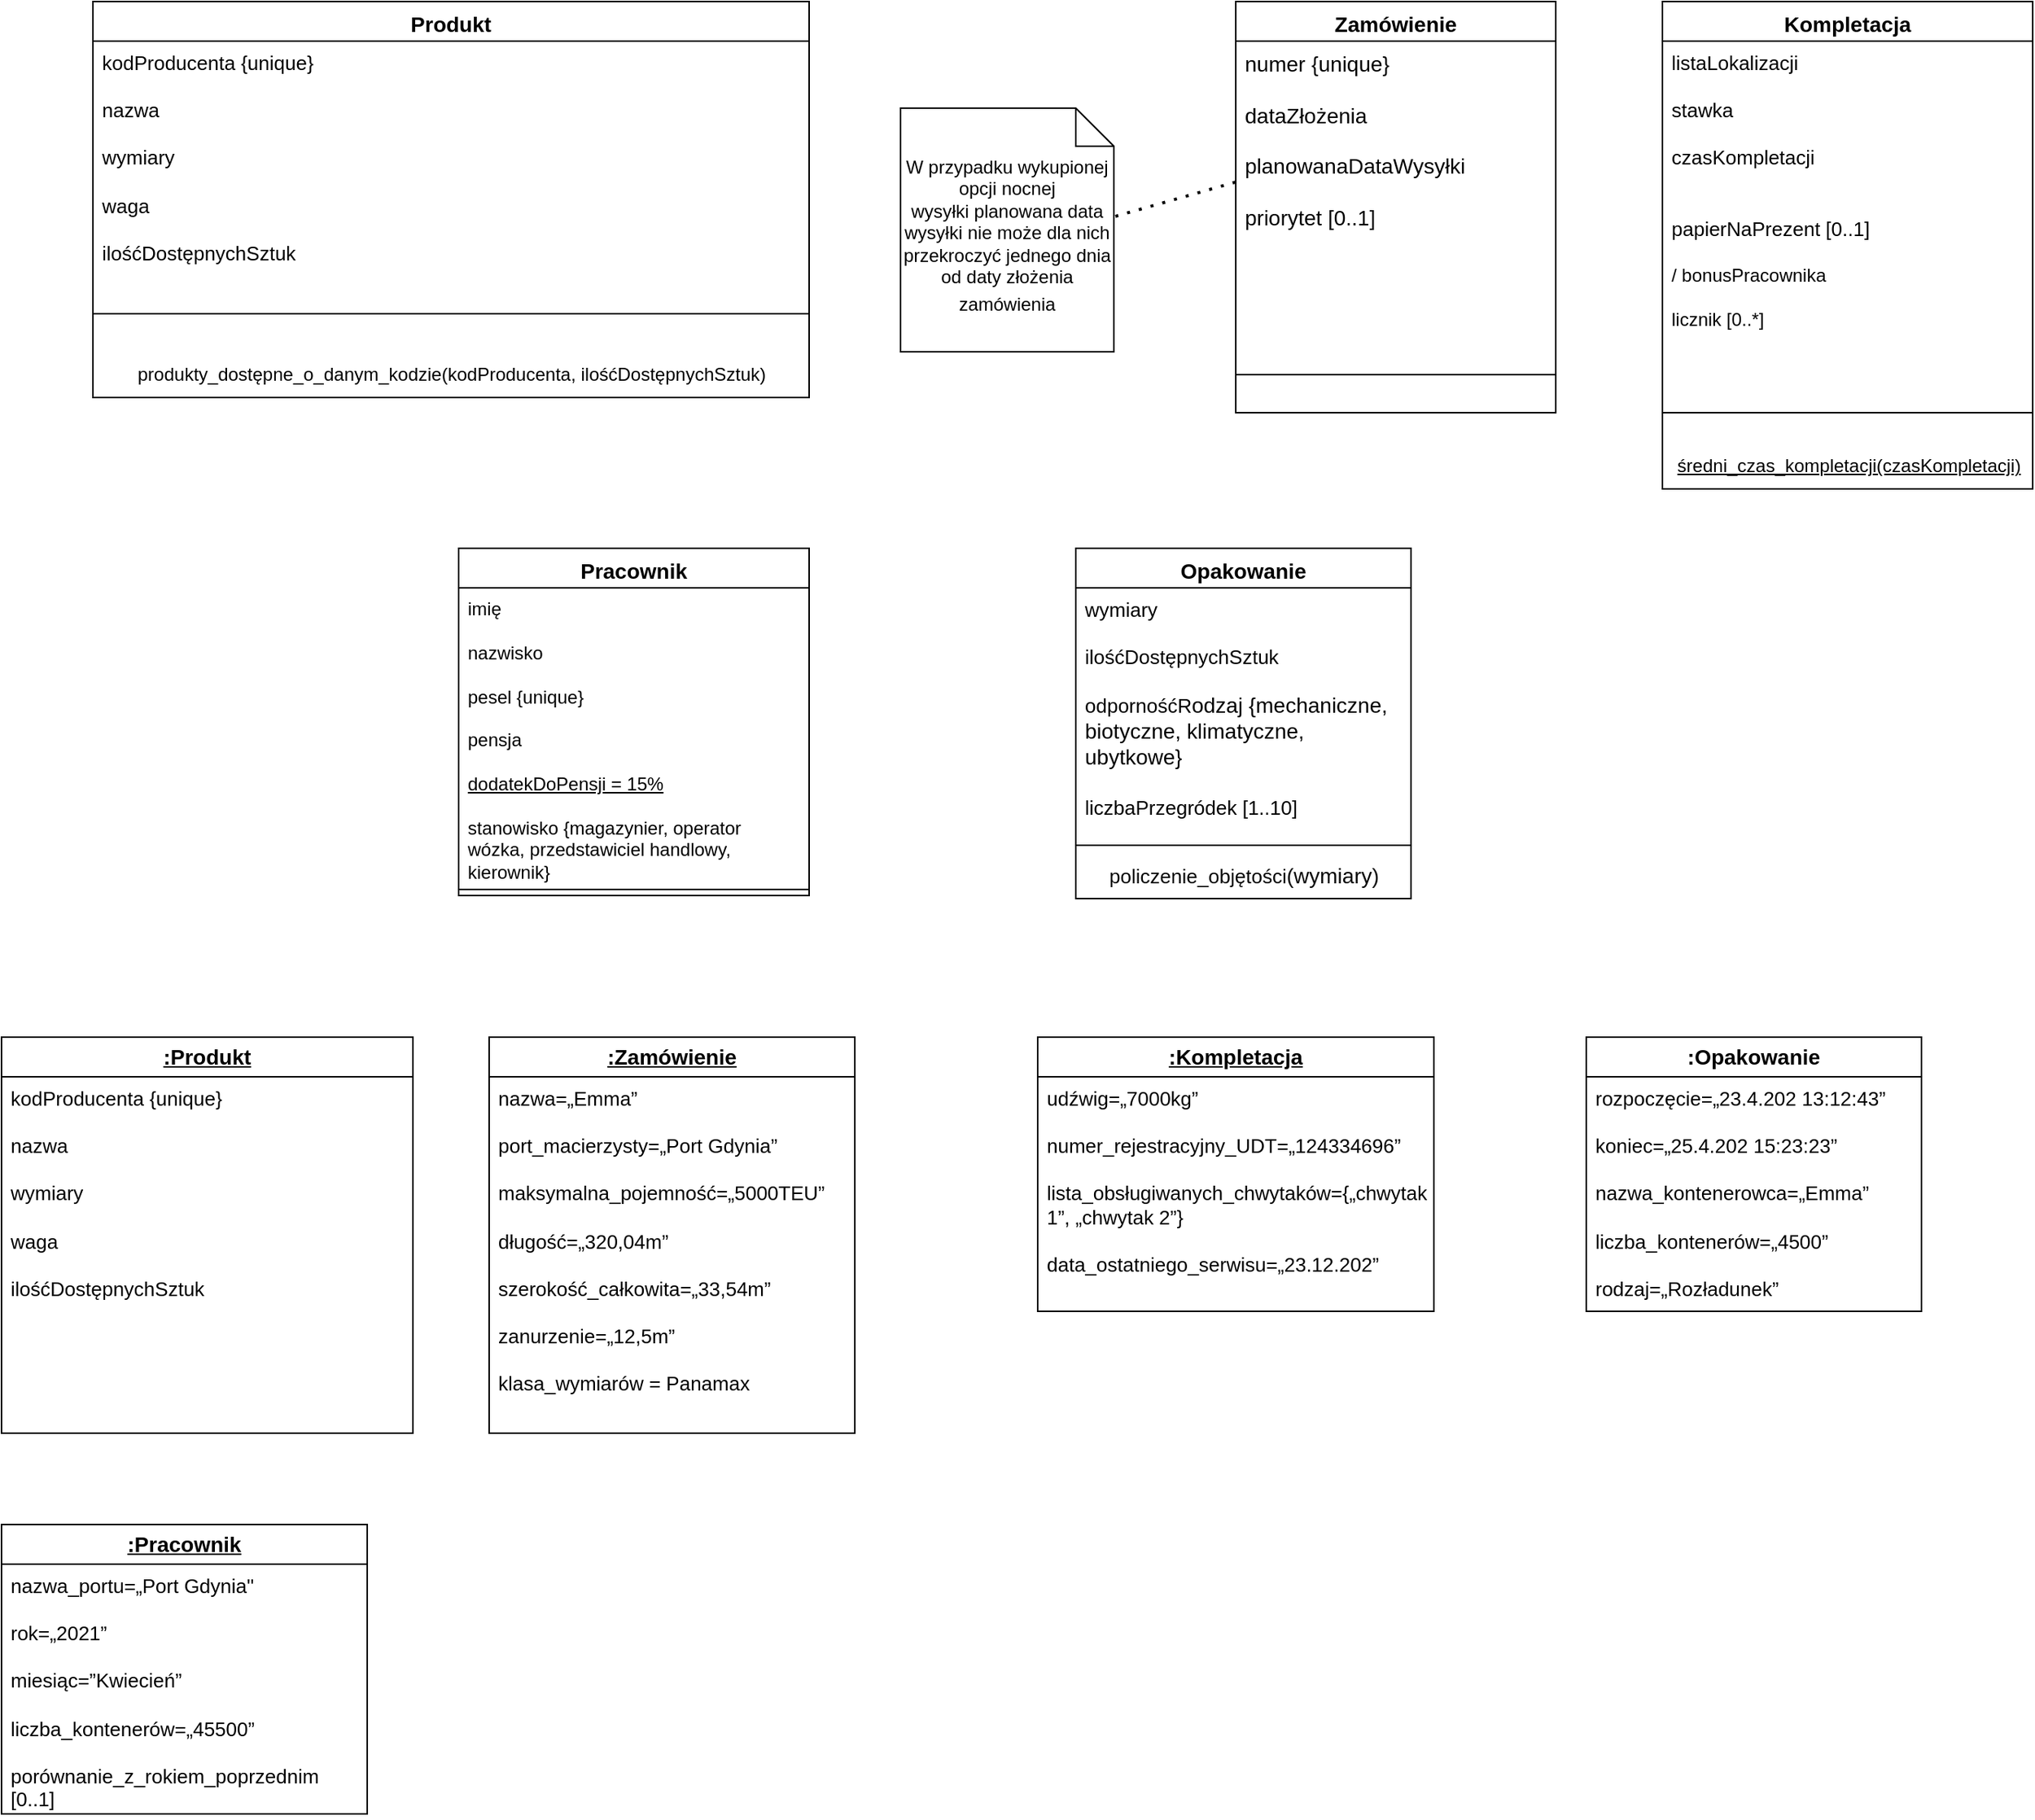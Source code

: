 <mxfile version="24.8.3">
  <diagram id="C5RBs43oDa-KdzZeNtuy" name="Page-1">
    <mxGraphModel dx="838" dy="560" grid="1" gridSize="10" guides="1" tooltips="1" connect="1" arrows="1" fold="1" page="1" pageScale="1" pageWidth="827" pageHeight="1169" math="0" shadow="0">
      <root>
        <mxCell id="WIyWlLk6GJQsqaUBKTNV-0" />
        <mxCell id="WIyWlLk6GJQsqaUBKTNV-1" parent="WIyWlLk6GJQsqaUBKTNV-0" />
        <mxCell id="oWdrgxbYppHmvKw1VFX--3" value="&lt;font style=&quot;font-size: 14px;&quot;&gt;Pracownik&lt;/font&gt;" style="swimlane;fontStyle=1;align=center;verticalAlign=top;childLayout=stackLayout;horizontal=1;startSize=26;horizontalStack=0;resizeParent=1;resizeParentMax=0;resizeLast=0;collapsible=1;marginBottom=0;whiteSpace=wrap;html=1;" parent="WIyWlLk6GJQsqaUBKTNV-1" vertex="1">
          <mxGeometry x="420" y="399" width="230" height="228" as="geometry">
            <mxRectangle x="440" y="437" width="120" height="30" as="alternateBounds" />
          </mxGeometry>
        </mxCell>
        <mxCell id="oWdrgxbYppHmvKw1VFX--4" value="imię&lt;div&gt;&lt;br&gt;&lt;/div&gt;&lt;div&gt;nazwisko&lt;/div&gt;&lt;div&gt;&lt;br&gt;&lt;/div&gt;&lt;div&gt;pesel {unique}&lt;/div&gt;&lt;div&gt;&lt;br&gt;&lt;/div&gt;&lt;div&gt;pensja&lt;/div&gt;&lt;div&gt;&lt;br&gt;&lt;/div&gt;&lt;div&gt;&lt;u&gt;dodatekDoPensji = 15%&lt;/u&gt;&lt;/div&gt;&lt;div&gt;&lt;u&gt;&lt;br&gt;&lt;/u&gt;&lt;/div&gt;&lt;div&gt;stanowisko {magazynier, operator wózka, przedstawiciel handlowy, kierownik}&lt;/div&gt;&lt;div&gt;&amp;nbsp;&lt;/div&gt;&lt;div&gt;&lt;br&gt;&lt;/div&gt;" style="text;strokeColor=none;fillColor=none;align=left;verticalAlign=top;spacingLeft=4;spacingRight=4;overflow=hidden;rotatable=0;points=[[0,0.5],[1,0.5]];portConstraint=eastwest;whiteSpace=wrap;html=1;" parent="oWdrgxbYppHmvKw1VFX--3" vertex="1">
          <mxGeometry y="26" width="230" height="194" as="geometry" />
        </mxCell>
        <mxCell id="oWdrgxbYppHmvKw1VFX--5" value="" style="line;strokeWidth=1;fillColor=none;align=left;verticalAlign=middle;spacingTop=-1;spacingLeft=3;spacingRight=3;rotatable=0;labelPosition=right;points=[];portConstraint=eastwest;strokeColor=inherit;" parent="oWdrgxbYppHmvKw1VFX--3" vertex="1">
          <mxGeometry y="220" width="230" height="8" as="geometry" />
        </mxCell>
        <mxCell id="oWdrgxbYppHmvKw1VFX--7" value="&lt;font style=&quot;font-size: 14px;&quot;&gt;Zamówienie&lt;/font&gt;" style="swimlane;fontStyle=1;align=center;verticalAlign=top;childLayout=stackLayout;horizontal=1;startSize=26;horizontalStack=0;resizeParent=1;resizeParentMax=0;resizeLast=0;collapsible=1;marginBottom=0;whiteSpace=wrap;html=1;" parent="WIyWlLk6GJQsqaUBKTNV-1" vertex="1">
          <mxGeometry x="930" y="40" width="210" height="270" as="geometry" />
        </mxCell>
        <mxCell id="oWdrgxbYppHmvKw1VFX--8" value="&lt;font style=&quot;font-size: 14px;&quot;&gt;numer {unique}&lt;br&gt;&lt;br&gt;dataZłożenia&lt;br&gt;&lt;br&gt;planowanaDataWysyłki&lt;/font&gt;&lt;div&gt;&lt;font style=&quot;font-size: 14px;&quot;&gt;&lt;br&gt;&lt;/font&gt;&lt;/div&gt;&lt;div&gt;&lt;font style=&quot;font-size: 14px;&quot;&gt;priorytet [0..1]&lt;/font&gt;&lt;/div&gt;&lt;div&gt;&lt;font style=&quot;font-size: 14px;&quot;&gt;&lt;br&gt;&lt;/font&gt;&lt;/div&gt;&lt;div&gt;&lt;font style=&quot;font-size: 14px;&quot;&gt;&lt;br&gt;&lt;br&gt;&lt;br&gt;&lt;br&gt;&lt;/font&gt;&lt;/div&gt;" style="text;strokeColor=none;fillColor=none;align=left;verticalAlign=top;spacingLeft=4;spacingRight=4;overflow=hidden;rotatable=0;points=[[0,0.5],[1,0.5]];portConstraint=eastwest;whiteSpace=wrap;html=1;" parent="oWdrgxbYppHmvKw1VFX--7" vertex="1">
          <mxGeometry y="26" width="210" height="194" as="geometry" />
        </mxCell>
        <mxCell id="oWdrgxbYppHmvKw1VFX--9" value="" style="line;strokeWidth=1;fillColor=none;align=left;verticalAlign=middle;spacingTop=-1;spacingLeft=3;spacingRight=3;rotatable=0;labelPosition=right;points=[];portConstraint=eastwest;strokeColor=inherit;" parent="oWdrgxbYppHmvKw1VFX--7" vertex="1">
          <mxGeometry y="220" width="210" height="50" as="geometry" />
        </mxCell>
        <mxCell id="oWdrgxbYppHmvKw1VFX--12" value="&lt;font style=&quot;font-size: 14px;&quot;&gt;Produkt&lt;/font&gt;" style="swimlane;fontStyle=1;align=center;verticalAlign=top;childLayout=stackLayout;horizontal=1;startSize=26;horizontalStack=0;resizeParent=1;resizeParentMax=0;resizeLast=0;collapsible=1;marginBottom=0;whiteSpace=wrap;html=1;" parent="WIyWlLk6GJQsqaUBKTNV-1" vertex="1">
          <mxGeometry x="180" y="40" width="470" height="260" as="geometry" />
        </mxCell>
        <mxCell id="oWdrgxbYppHmvKw1VFX--13" value="&lt;font style=&quot;font-size: 13px;&quot;&gt;kodProducenta {unique}&lt;br&gt;&lt;br&gt;nazwa&lt;br&gt;&lt;br&gt;wymiary&lt;br&gt;&lt;br&gt;waga&lt;br&gt;&lt;br&gt;&lt;/font&gt;&lt;div&gt;&lt;font style=&quot;font-size: 13px;&quot;&gt;ilośćDostępnychSztuk&lt;/font&gt;&lt;/div&gt;" style="text;strokeColor=none;fillColor=none;align=left;verticalAlign=top;spacingLeft=4;spacingRight=4;overflow=hidden;rotatable=0;points=[[0,0.5],[1,0.5]];portConstraint=eastwest;whiteSpace=wrap;html=1;" parent="oWdrgxbYppHmvKw1VFX--12" vertex="1">
          <mxGeometry y="26" width="470" height="154" as="geometry" />
        </mxCell>
        <mxCell id="oWdrgxbYppHmvKw1VFX--14" value="" style="line;strokeWidth=1;fillColor=none;align=left;verticalAlign=middle;spacingTop=-1;spacingLeft=3;spacingRight=3;rotatable=0;labelPosition=right;points=[];portConstraint=eastwest;strokeColor=inherit;" parent="oWdrgxbYppHmvKw1VFX--12" vertex="1">
          <mxGeometry y="180" width="470" height="50" as="geometry" />
        </mxCell>
        <mxCell id="dVtwcVcfGuW4RHbezVfc-2" value="produkty_dostępne_o_danym_kodzie(kodProducenta, ilośćDostępnychSztuk)" style="text;html=1;align=center;verticalAlign=middle;resizable=0;points=[];autosize=1;strokeColor=none;fillColor=none;" vertex="1" parent="oWdrgxbYppHmvKw1VFX--12">
          <mxGeometry y="230" width="470" height="30" as="geometry" />
        </mxCell>
        <mxCell id="oWdrgxbYppHmvKw1VFX--17" value="&lt;span style=&quot;font-size: 14px;&quot;&gt;Kompletacja&lt;/span&gt;" style="swimlane;fontStyle=1;align=center;verticalAlign=top;childLayout=stackLayout;horizontal=1;startSize=26;horizontalStack=0;resizeParent=1;resizeParentMax=0;resizeLast=0;collapsible=1;marginBottom=0;whiteSpace=wrap;html=1;" parent="WIyWlLk6GJQsqaUBKTNV-1" vertex="1">
          <mxGeometry x="1210" y="40" width="243" height="320" as="geometry" />
        </mxCell>
        <mxCell id="oWdrgxbYppHmvKw1VFX--18" value="&lt;font style=&quot;font-size: 13px;&quot;&gt;listaLokalizacji&lt;/font&gt;&lt;div&gt;&lt;font style=&quot;font-size: 13px;&quot;&gt;&lt;br&gt;stawka&amp;nbsp;&lt;br&gt;&lt;br&gt;&lt;/font&gt;&lt;/div&gt;&lt;div&gt;&lt;font style=&quot;font-size: 13px;&quot;&gt;czasKompletacji&lt;/font&gt;&lt;/div&gt;&lt;div&gt;&lt;font style=&quot;font-size: 13px;&quot;&gt;&lt;br&gt;&lt;br&gt;&lt;/font&gt;&lt;/div&gt;&lt;div&gt;&lt;font style=&quot;font-size: 13px;&quot;&gt;papierNaPrezent [0..1]&lt;br&gt;&lt;br&gt;&lt;/font&gt;&lt;/div&gt;&lt;div&gt;/ bonusPracownika&lt;/div&gt;&lt;div&gt;&lt;br&gt;&lt;/div&gt;&lt;div&gt;licznik [0..*]&lt;/div&gt;" style="text;strokeColor=none;fillColor=none;align=left;verticalAlign=top;spacingLeft=4;spacingRight=4;overflow=hidden;rotatable=0;points=[[0,0.5],[1,0.5]];portConstraint=eastwest;whiteSpace=wrap;html=1;" parent="oWdrgxbYppHmvKw1VFX--17" vertex="1">
          <mxGeometry y="26" width="243" height="224" as="geometry" />
        </mxCell>
        <mxCell id="oWdrgxbYppHmvKw1VFX--19" value="" style="line;strokeWidth=1;fillColor=none;align=left;verticalAlign=middle;spacingTop=-1;spacingLeft=3;spacingRight=3;rotatable=0;labelPosition=right;points=[];portConstraint=eastwest;strokeColor=inherit;" parent="oWdrgxbYppHmvKw1VFX--17" vertex="1">
          <mxGeometry y="250" width="243" height="40" as="geometry" />
        </mxCell>
        <mxCell id="dVtwcVcfGuW4RHbezVfc-3" value="&lt;u&gt;średni_czas_kompletacji(czasKompletacji)&lt;/u&gt;" style="text;html=1;align=center;verticalAlign=middle;resizable=0;points=[];autosize=1;strokeColor=none;fillColor=none;" vertex="1" parent="oWdrgxbYppHmvKw1VFX--17">
          <mxGeometry y="290" width="243" height="30" as="geometry" />
        </mxCell>
        <mxCell id="oWdrgxbYppHmvKw1VFX--20" value="&lt;font style=&quot;font-size: 14px;&quot;&gt;Opakowanie&lt;/font&gt;" style="swimlane;fontStyle=1;align=center;verticalAlign=top;childLayout=stackLayout;horizontal=1;startSize=26;horizontalStack=0;resizeParent=1;resizeParentMax=0;resizeLast=0;collapsible=1;marginBottom=0;whiteSpace=wrap;html=1;" parent="WIyWlLk6GJQsqaUBKTNV-1" vertex="1">
          <mxGeometry x="825" y="399" width="220" height="230" as="geometry" />
        </mxCell>
        <mxCell id="oWdrgxbYppHmvKw1VFX--21" value="&lt;font size=&quot;2&quot;&gt;wymiary&lt;/font&gt;&lt;br&gt;&lt;div&gt;&lt;font style=&quot;font-size: 13px;&quot;&gt;&lt;br&gt;ilośćDostępnychSztuk&lt;/font&gt;&lt;/div&gt;&lt;div&gt;&lt;font style=&quot;font-size: 13px;&quot;&gt;&lt;br&gt;odpornośćR&lt;/font&gt;&lt;span style=&quot;font-size: 14px;&quot;&gt;odzaj {mechaniczne, biotyczne, klimatyczne, ubytkowe}&lt;/span&gt;&lt;/div&gt;&lt;div&gt;&lt;span style=&quot;font-size: 14px;&quot;&gt;&lt;br&gt;&lt;/span&gt;&lt;/div&gt;&lt;div&gt;&lt;font style=&quot;font-size: 13px;&quot;&gt;liczbaPrzegródek [1..10]&lt;/font&gt;&lt;/div&gt;" style="text;strokeColor=none;fillColor=none;align=left;verticalAlign=top;spacingLeft=4;spacingRight=4;overflow=hidden;rotatable=0;points=[[0,0.5],[1,0.5]];portConstraint=eastwest;whiteSpace=wrap;html=1;" parent="oWdrgxbYppHmvKw1VFX--20" vertex="1">
          <mxGeometry y="26" width="220" height="164" as="geometry" />
        </mxCell>
        <mxCell id="oWdrgxbYppHmvKw1VFX--22" value="" style="line;strokeWidth=1;fillColor=none;align=left;verticalAlign=middle;spacingTop=-1;spacingLeft=3;spacingRight=3;rotatable=0;labelPosition=right;points=[];portConstraint=eastwest;strokeColor=inherit;" parent="oWdrgxbYppHmvKw1VFX--20" vertex="1">
          <mxGeometry y="190" width="220" height="10" as="geometry" />
        </mxCell>
        <mxCell id="oWdrgxbYppHmvKw1VFX--23" value="&lt;div style=&quot;text-align: left;&quot;&gt;&lt;span style=&quot;white-space: normal; caret-color: rgb(7, 7, 7); color: rgb(7, 7, 7); text-align: left;&quot;&gt;&lt;font size=&quot;2&quot;&gt;policzenie_objętości&lt;/font&gt;&lt;/span&gt;&lt;span style=&quot;white-space: normal; caret-color: rgb(7, 7, 7); color: rgb(7, 7, 7); font-size: 14px; text-align: left;&quot;&gt;(wymiary)&lt;/span&gt;&lt;/div&gt;" style="text;html=1;align=center;verticalAlign=middle;resizable=0;points=[];autosize=1;strokeColor=none;fillColor=none;" parent="oWdrgxbYppHmvKw1VFX--20" vertex="1">
          <mxGeometry y="200" width="220" height="30" as="geometry" />
        </mxCell>
        <mxCell id="oWdrgxbYppHmvKw1VFX--25" value="&lt;span style=&quot;text-align: left;&quot;&gt;&lt;font style=&quot;font-size: 14px;&quot;&gt;&lt;b&gt;&lt;u&gt;:Produkt&lt;/u&gt;&lt;/b&gt;&lt;/font&gt;&lt;/span&gt;" style="swimlane;fontStyle=0;childLayout=stackLayout;horizontal=1;startSize=26;fillColor=none;horizontalStack=0;resizeParent=1;resizeParentMax=0;resizeLast=0;collapsible=1;marginBottom=0;whiteSpace=wrap;html=1;" parent="WIyWlLk6GJQsqaUBKTNV-1" vertex="1">
          <mxGeometry x="120" y="720" width="270" height="260" as="geometry" />
        </mxCell>
        <mxCell id="oWdrgxbYppHmvKw1VFX--26" value="&lt;div style=&quot;font-size: 13px;&quot;&gt;kodProducenta {unique}&lt;br&gt;&lt;br&gt;nazwa&lt;br&gt;&lt;br&gt;wymiary&lt;br&gt;&lt;br&gt;waga&lt;br&gt;&lt;br&gt;&lt;div style=&quot;font-size: 12px;&quot;&gt;&lt;font style=&quot;font-size: 13px;&quot;&gt;ilośćDostępnychSztuk&lt;/font&gt;&lt;/div&gt;&lt;/div&gt;" style="text;strokeColor=none;fillColor=none;align=left;verticalAlign=top;spacingLeft=4;spacingRight=4;overflow=hidden;rotatable=0;points=[[0,0.5],[1,0.5]];portConstraint=eastwest;whiteSpace=wrap;html=1;" parent="oWdrgxbYppHmvKw1VFX--25" vertex="1">
          <mxGeometry y="26" width="270" height="234" as="geometry" />
        </mxCell>
        <mxCell id="oWdrgxbYppHmvKw1VFX--27" value="&lt;span style=&quot;text-align: left;&quot;&gt;&lt;font style=&quot;font-size: 14px;&quot;&gt;&lt;b&gt;&lt;u&gt;:Zamówienie&lt;/u&gt;&lt;/b&gt;&lt;/font&gt;&lt;/span&gt;" style="swimlane;fontStyle=0;childLayout=stackLayout;horizontal=1;startSize=26;fillColor=none;horizontalStack=0;resizeParent=1;resizeParentMax=0;resizeLast=0;collapsible=1;marginBottom=0;whiteSpace=wrap;html=1;" parent="WIyWlLk6GJQsqaUBKTNV-1" vertex="1">
          <mxGeometry x="440" y="720" width="240" height="260" as="geometry" />
        </mxCell>
        <mxCell id="oWdrgxbYppHmvKw1VFX--28" value="&lt;font style=&quot;font-size: 13px;&quot;&gt;nazwa=„Emma”&lt;/font&gt;&lt;div&gt;&lt;font style=&quot;font-size: 13px;&quot;&gt;&lt;br&gt;port_macierzysty=„Port Gdynia”&amp;nbsp;&lt;/font&gt;&lt;/div&gt;&lt;div&gt;&lt;font style=&quot;font-size: 13px;&quot;&gt;&lt;br&gt;maksymalna_pojemność=„5000TEU”&lt;/font&gt;&lt;/div&gt;&lt;div&gt;&lt;font style=&quot;font-size: 13px;&quot;&gt;&lt;br&gt;długość=„320,04m”&lt;/font&gt;&lt;/div&gt;&lt;div&gt;&lt;font style=&quot;font-size: 13px;&quot;&gt;&lt;br&gt;szerokość_całkowita=„33,54m”&lt;/font&gt;&lt;/div&gt;&lt;div&gt;&lt;font style=&quot;font-size: 13px;&quot;&gt;&lt;br&gt;zanurzenie=„12,5m”&lt;/font&gt;&lt;/div&gt;&lt;div&gt;&lt;font style=&quot;font-size: 13px;&quot;&gt;&lt;br&gt;klasa_wymiarów = Panamax&lt;/font&gt;&lt;/div&gt;" style="text;strokeColor=none;fillColor=none;align=left;verticalAlign=top;spacingLeft=4;spacingRight=4;overflow=hidden;rotatable=0;points=[[0,0.5],[1,0.5]];portConstraint=eastwest;whiteSpace=wrap;html=1;" parent="oWdrgxbYppHmvKw1VFX--27" vertex="1">
          <mxGeometry y="26" width="240" height="234" as="geometry" />
        </mxCell>
        <mxCell id="oWdrgxbYppHmvKw1VFX--29" value="&lt;span style=&quot;font-size: 14px; text-align: left;&quot;&gt;&lt;b&gt;&lt;u&gt;:Kompletacja&lt;/u&gt;&lt;/b&gt;&lt;/span&gt;" style="swimlane;fontStyle=0;childLayout=stackLayout;horizontal=1;startSize=26;fillColor=none;horizontalStack=0;resizeParent=1;resizeParentMax=0;resizeLast=0;collapsible=1;marginBottom=0;whiteSpace=wrap;html=1;" parent="WIyWlLk6GJQsqaUBKTNV-1" vertex="1">
          <mxGeometry x="800" y="720" width="260" height="180" as="geometry" />
        </mxCell>
        <mxCell id="oWdrgxbYppHmvKw1VFX--30" value="&lt;font style=&quot;font-size: 13px;&quot;&gt;udźwig=„7000kg”&lt;/font&gt;&lt;div&gt;&lt;font style=&quot;font-size: 13px;&quot;&gt;&lt;br&gt;numer_rejestracyjny_UDT=„124334696”&lt;/font&gt;&lt;/div&gt;&lt;div&gt;&lt;font style=&quot;font-size: 13px;&quot;&gt;&lt;br&gt;lista_obsługiwanych_chwytaków={„chwytak 1”, „chwytak 2”}&lt;/font&gt;&lt;/div&gt;&lt;div&gt;&lt;font style=&quot;font-size: 13px;&quot;&gt;&lt;br&gt;data_ostatniego_serwisu=„23.12.202”&lt;/font&gt;&lt;/div&gt;" style="text;strokeColor=none;fillColor=none;align=left;verticalAlign=top;spacingLeft=4;spacingRight=4;overflow=hidden;rotatable=0;points=[[0,0.5],[1,0.5]];portConstraint=eastwest;whiteSpace=wrap;html=1;" parent="oWdrgxbYppHmvKw1VFX--29" vertex="1">
          <mxGeometry y="26" width="260" height="154" as="geometry" />
        </mxCell>
        <mxCell id="oWdrgxbYppHmvKw1VFX--31" value="&lt;span style=&quot;font-size: 14px; text-align: left;&quot;&gt;&lt;b&gt;&lt;u&gt;:Pracownik&lt;/u&gt;&lt;/b&gt;&lt;/span&gt;" style="swimlane;fontStyle=0;childLayout=stackLayout;horizontal=1;startSize=26;fillColor=none;horizontalStack=0;resizeParent=1;resizeParentMax=0;resizeLast=0;collapsible=1;marginBottom=0;whiteSpace=wrap;html=1;" parent="WIyWlLk6GJQsqaUBKTNV-1" vertex="1">
          <mxGeometry x="120" y="1040" width="240" height="190" as="geometry" />
        </mxCell>
        <mxCell id="oWdrgxbYppHmvKw1VFX--32" value="&lt;font style=&quot;font-size: 13px;&quot;&gt;nazwa_portu=„Port Gdynia&quot;&lt;/font&gt;&lt;div&gt;&lt;font style=&quot;font-size: 13px;&quot;&gt;&lt;br&gt;rok=„2021”&lt;/font&gt;&lt;/div&gt;&lt;div&gt;&lt;font style=&quot;font-size: 13px;&quot;&gt;&amp;nbsp;&lt;br&gt;miesiąc=”Kwiecień”&lt;/font&gt;&lt;/div&gt;&lt;div&gt;&lt;font style=&quot;font-size: 13px;&quot;&gt;&lt;br&gt;liczba_kontenerów=„45500”&lt;/font&gt;&lt;/div&gt;&lt;div&gt;&lt;font style=&quot;font-size: 13px;&quot;&gt;&lt;br&gt;porównanie_z_rokiem_poprzednim [0..1]&lt;/font&gt;&lt;/div&gt;" style="text;strokeColor=none;fillColor=none;align=left;verticalAlign=top;spacingLeft=4;spacingRight=4;overflow=hidden;rotatable=0;points=[[0,0.5],[1,0.5]];portConstraint=eastwest;whiteSpace=wrap;html=1;" parent="oWdrgxbYppHmvKw1VFX--31" vertex="1">
          <mxGeometry y="26" width="240" height="164" as="geometry" />
        </mxCell>
        <mxCell id="oWdrgxbYppHmvKw1VFX--33" value="&lt;span style=&quot;text-align: left; font-size: 14px;&quot;&gt;&lt;b&gt;&lt;font style=&quot;font-size: 14px;&quot;&gt;:Opakowanie&lt;/font&gt;&lt;/b&gt;&lt;/span&gt;" style="swimlane;fontStyle=0;childLayout=stackLayout;horizontal=1;startSize=26;fillColor=none;horizontalStack=0;resizeParent=1;resizeParentMax=0;resizeLast=0;collapsible=1;marginBottom=0;whiteSpace=wrap;html=1;" parent="WIyWlLk6GJQsqaUBKTNV-1" vertex="1">
          <mxGeometry x="1160" y="720" width="220" height="180" as="geometry" />
        </mxCell>
        <mxCell id="oWdrgxbYppHmvKw1VFX--34" value="&lt;font style=&quot;font-size: 13px;&quot;&gt;rozpoczęcie=„23.4.202 13:12:43”&lt;/font&gt;&lt;div&gt;&lt;font style=&quot;font-size: 13px;&quot;&gt;&lt;br&gt;koniec=„25.4.202 15:23:23”&lt;/font&gt;&lt;/div&gt;&lt;div&gt;&lt;font style=&quot;font-size: 13px;&quot;&gt;&amp;nbsp;&lt;br&gt;nazwa_kontenerowca=„Emma”&amp;nbsp;&lt;/font&gt;&lt;/div&gt;&lt;div&gt;&lt;font style=&quot;font-size: 13px;&quot;&gt;&lt;br&gt;liczba_kontenerów=„4500”&lt;/font&gt;&lt;/div&gt;&lt;div&gt;&lt;font style=&quot;font-size: 13px;&quot;&gt;&lt;br&gt;rodzaj=„Rozładunek”&lt;/font&gt;&lt;br&gt;&lt;/div&gt;" style="text;strokeColor=none;fillColor=none;align=left;verticalAlign=top;spacingLeft=4;spacingRight=4;overflow=hidden;rotatable=0;points=[[0,0.5],[1,0.5]];portConstraint=eastwest;whiteSpace=wrap;html=1;" parent="oWdrgxbYppHmvKw1VFX--33" vertex="1">
          <mxGeometry y="26" width="220" height="154" as="geometry" />
        </mxCell>
        <mxCell id="dVtwcVcfGuW4RHbezVfc-6" value="W przypadku wykupionej opcji nocnej wysyłki&amp;nbsp;&lt;span style=&quot;text-align: start;&quot;&gt;&lt;font style=&quot;font-size: 12px;&quot;&gt;planowana data wysyłki nie może dla nich przekroczyć jednego dnia od daty złożenia zamówienia&lt;/font&gt;&lt;/span&gt;&lt;span style=&quot;font-family: -webkit-standard; font-size: medium; text-align: start;&quot;&gt;&lt;/span&gt;" style="shape=note2;boundedLbl=1;whiteSpace=wrap;html=1;size=25;verticalAlign=top;align=center;" vertex="1" parent="WIyWlLk6GJQsqaUBKTNV-1">
          <mxGeometry x="710" y="110" width="140" height="160" as="geometry" />
        </mxCell>
        <mxCell id="dVtwcVcfGuW4RHbezVfc-7" value="" style="endArrow=none;dashed=1;html=1;dashPattern=1 3;strokeWidth=2;rounded=0;exitX=1.007;exitY=0.444;exitDx=0;exitDy=0;exitPerimeter=0;entryX=0.01;entryY=0.474;entryDx=0;entryDy=0;entryPerimeter=0;" edge="1" parent="WIyWlLk6GJQsqaUBKTNV-1" source="dVtwcVcfGuW4RHbezVfc-6" target="oWdrgxbYppHmvKw1VFX--8">
          <mxGeometry width="50" height="50" relative="1" as="geometry">
            <mxPoint x="1050" y="210" as="sourcePoint" />
            <mxPoint x="1100" y="160" as="targetPoint" />
          </mxGeometry>
        </mxCell>
      </root>
    </mxGraphModel>
  </diagram>
</mxfile>

